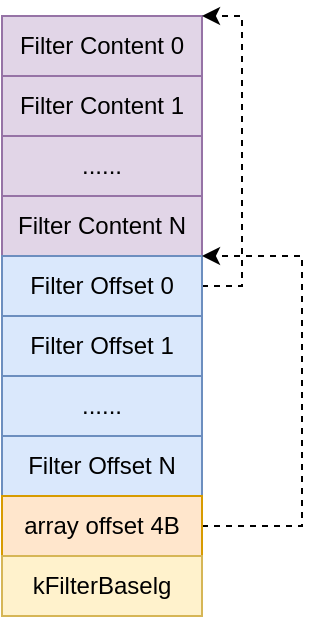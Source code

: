 <mxfile version="20.5.1" type="device"><diagram id="GTR9pzYDGAV1_zqJuZ4E" name="第 1 页"><mxGraphModel dx="1038" dy="575" grid="1" gridSize="10" guides="1" tooltips="1" connect="1" arrows="1" fold="1" page="1" pageScale="1" pageWidth="827" pageHeight="1169" math="0" shadow="0"><root><mxCell id="0"/><mxCell id="1" parent="0"/><mxCell id="XiQqaCVrL3LMOKtNu_Oq-1" value="Filter Content 0" style="rounded=0;whiteSpace=wrap;html=1;fillColor=#e1d5e7;strokeColor=#9673a6;" parent="1" vertex="1"><mxGeometry x="70" y="60" width="100" height="30" as="geometry"/></mxCell><mxCell id="XiQqaCVrL3LMOKtNu_Oq-2" value="Filter Content 1" style="rounded=0;whiteSpace=wrap;html=1;fillColor=#e1d5e7;strokeColor=#9673a6;" parent="1" vertex="1"><mxGeometry x="70" y="90" width="100" height="30" as="geometry"/></mxCell><mxCell id="XiQqaCVrL3LMOKtNu_Oq-3" value="......" style="rounded=0;whiteSpace=wrap;html=1;fillColor=#e1d5e7;strokeColor=#9673a6;" parent="1" vertex="1"><mxGeometry x="70" y="120" width="100" height="30" as="geometry"/></mxCell><mxCell id="XiQqaCVrL3LMOKtNu_Oq-4" value="Filter Content N" style="rounded=0;whiteSpace=wrap;html=1;fillColor=#e1d5e7;strokeColor=#9673a6;" parent="1" vertex="1"><mxGeometry x="70" y="150" width="100" height="30" as="geometry"/></mxCell><mxCell id="XiQqaCVrL3LMOKtNu_Oq-12" style="edgeStyle=orthogonalEdgeStyle;rounded=0;orthogonalLoop=1;jettySize=auto;html=1;exitX=1;exitY=0.5;exitDx=0;exitDy=0;entryX=1;entryY=0;entryDx=0;entryDy=0;dashed=1;" parent="1" source="XiQqaCVrL3LMOKtNu_Oq-5" target="XiQqaCVrL3LMOKtNu_Oq-1" edge="1"><mxGeometry relative="1" as="geometry"><Array as="points"><mxPoint x="190" y="195"/><mxPoint x="190" y="60"/></Array></mxGeometry></mxCell><mxCell id="XiQqaCVrL3LMOKtNu_Oq-5" value="Filter Offset 0" style="rounded=0;whiteSpace=wrap;html=1;fillColor=#dae8fc;strokeColor=#6c8ebf;" parent="1" vertex="1"><mxGeometry x="70" y="180" width="100" height="30" as="geometry"/></mxCell><mxCell id="XiQqaCVrL3LMOKtNu_Oq-6" value="Filter Offset 1" style="rounded=0;whiteSpace=wrap;html=1;fillColor=#dae8fc;strokeColor=#6c8ebf;" parent="1" vertex="1"><mxGeometry x="70" y="210" width="100" height="30" as="geometry"/></mxCell><mxCell id="XiQqaCVrL3LMOKtNu_Oq-7" value="......" style="rounded=0;whiteSpace=wrap;html=1;fillColor=#dae8fc;strokeColor=#6c8ebf;" parent="1" vertex="1"><mxGeometry x="70" y="240" width="100" height="30" as="geometry"/></mxCell><mxCell id="XiQqaCVrL3LMOKtNu_Oq-8" value="Filter Offset N" style="rounded=0;whiteSpace=wrap;html=1;fillColor=#dae8fc;strokeColor=#6c8ebf;" parent="1" vertex="1"><mxGeometry x="70" y="270" width="100" height="30" as="geometry"/></mxCell><mxCell id="XiQqaCVrL3LMOKtNu_Oq-11" style="edgeStyle=orthogonalEdgeStyle;rounded=0;orthogonalLoop=1;jettySize=auto;html=1;exitX=1;exitY=0.5;exitDx=0;exitDy=0;entryX=1;entryY=0;entryDx=0;entryDy=0;dashed=1;" parent="1" source="XiQqaCVrL3LMOKtNu_Oq-9" target="XiQqaCVrL3LMOKtNu_Oq-5" edge="1"><mxGeometry relative="1" as="geometry"><Array as="points"><mxPoint x="220" y="315"/><mxPoint x="220" y="180"/></Array></mxGeometry></mxCell><mxCell id="XiQqaCVrL3LMOKtNu_Oq-9" value="array offset 4B" style="rounded=0;whiteSpace=wrap;html=1;fillColor=#ffe6cc;strokeColor=#d79b00;" parent="1" vertex="1"><mxGeometry x="70" y="300" width="100" height="30" as="geometry"/></mxCell><mxCell id="XiQqaCVrL3LMOKtNu_Oq-10" value="kFilterBaselg" style="rounded=0;whiteSpace=wrap;html=1;fillColor=#fff2cc;strokeColor=#d6b656;" parent="1" vertex="1"><mxGeometry x="70" y="330" width="100" height="30" as="geometry"/></mxCell></root></mxGraphModel></diagram></mxfile>